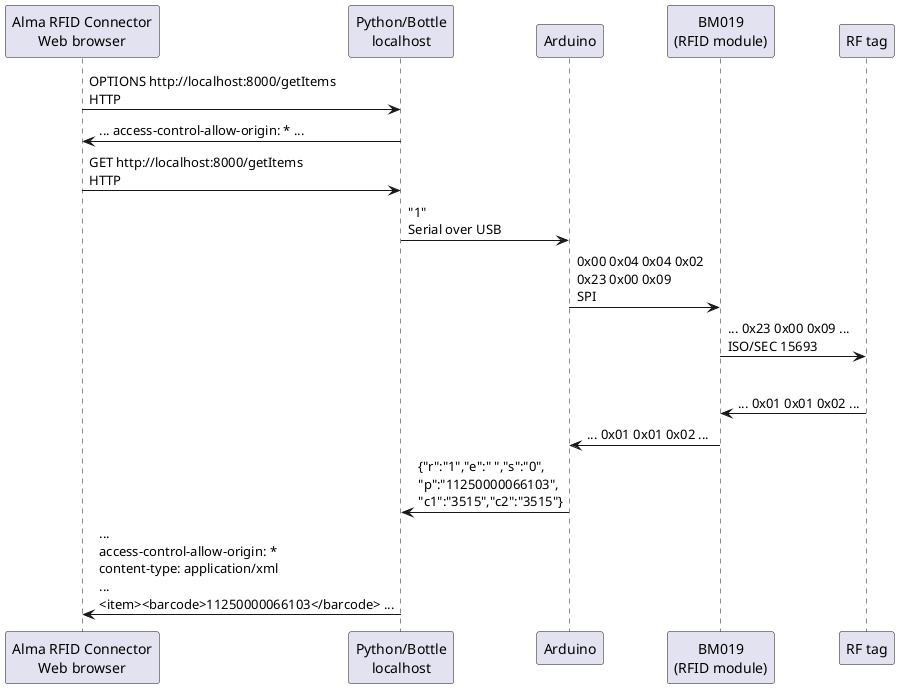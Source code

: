 'https://plantuml.com/sequence-diagram
'https://www.plantuml.com/plantuml/uml
@startuml
"Alma RFID Connector\nWeb browser"->"Python/Bottle\nlocalhost" : OPTIONS http://localhost:8000/getItems\nHTTP
"Python/Bottle\nlocalhost"->"Alma RFID Connector\nWeb browser" : ... access-control-allow-origin: * ...
"Alma RFID Connector\nWeb browser"->"Python/Bottle\nlocalhost" : GET http://localhost:8000/getItems\nHTTP
"Python/Bottle\nlocalhost"->Arduino : "1"\nSerial over USB
Arduino->"BM019\n(RFID module)" : 0x00 0x04 0x04 0x02\n0x23 0x00 0x09\nSPI
"BM019\n(RFID module)"->"RF tag" : ... 0x23 0x00 0x09 ...\nISO/SEC 15693
|||
"RF tag"->"BM019\n(RFID module)" : ... 0x01 0x01 0x02 ...
"BM019\n(RFID module)"->Arduino : ... 0x01 0x01 0x02 ...
Arduino->"Python/Bottle\nlocalhost" : {"r":"1","e":" ","s":"0",\n"p":"11250000066103",\n"c1":"3515","c2":"3515"}
"Python/Bottle\nlocalhost"->"Alma RFID Connector\nWeb browser" : ...\naccess-control-allow-origin: *\ncontent-type: application/xml\n...\n<item><barcode>11250000066103</barcode> ...
@enduml
